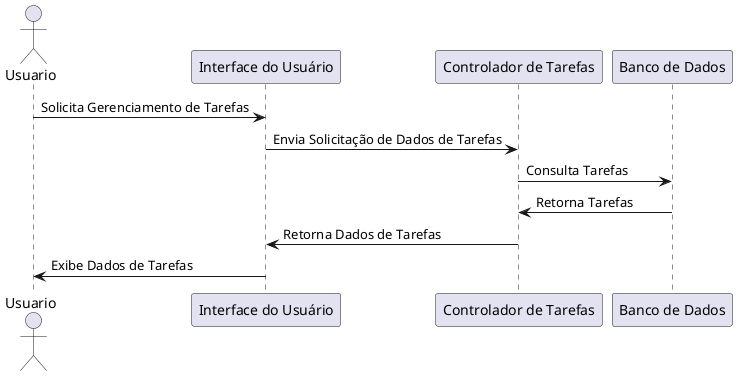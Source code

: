```plaintext
@startuml
actor Usuario
participant "Interface do Usuário" as UI
participant "Controlador de Tarefas" as CT
participant "Banco de Dados" as DB

Usuario -> UI: Solicita Gerenciamento de Tarefas
UI -> CT: Envia Solicitação de Dados de Tarefas
CT -> DB: Consulta Tarefas
DB -> CT: Retorna Tarefas
CT -> UI: Retorna Dados de Tarefas
UI -> Usuario: Exibe Dados de Tarefas
@enduml
```